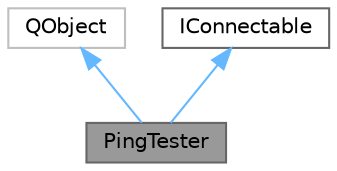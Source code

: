 digraph "PingTester"
{
 // INTERACTIVE_SVG=YES
 // LATEX_PDF_SIZE
  bgcolor="transparent";
  edge [fontname=Helvetica,fontsize=10,labelfontname=Helvetica,labelfontsize=10];
  node [fontname=Helvetica,fontsize=10,shape=box,height=0.2,width=0.4];
  Node1 [id="Node000001",label="PingTester",height=0.2,width=0.4,color="gray40", fillcolor="grey60", style="filled", fontcolor="black",tooltip="Класс для постоянной проверки выбранного адреса на доступность."];
  Node2 -> Node1 [id="edge1_Node000001_Node000002",dir="back",color="steelblue1",style="solid",tooltip=" "];
  Node2 [id="Node000002",label="QObject",height=0.2,width=0.4,color="grey75", fillcolor="white", style="filled",tooltip=" "];
  Node3 -> Node1 [id="edge2_Node000001_Node000003",dir="back",color="steelblue1",style="solid",tooltip=" "];
  Node3 [id="Node000003",label="IConnectable",height=0.2,width=0.4,color="gray40", fillcolor="white", style="filled",URL="$df/dac/class_quasar_s_d_k_1_1_i_connectable.html",tooltip="Абстрактный интерфейс для классов с функционалом подключения и отключения к сетевому адресу."];
}
